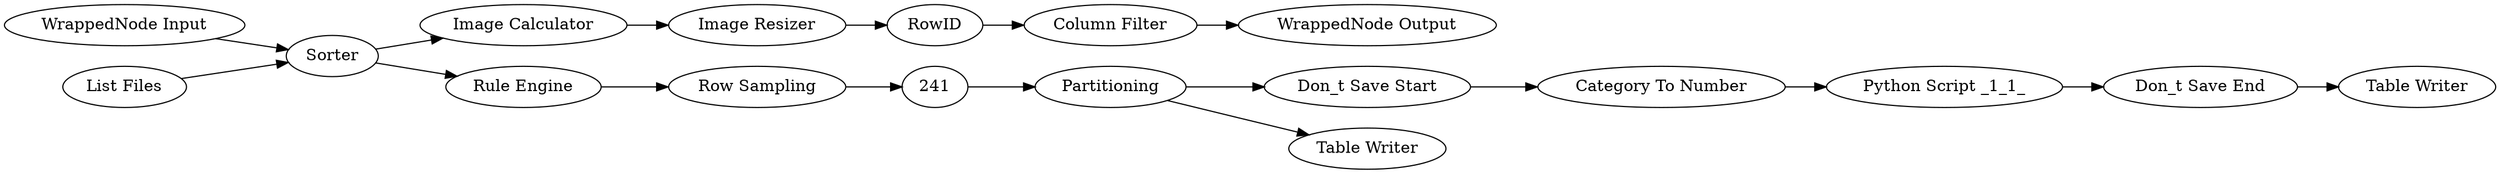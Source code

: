 digraph {
	223 [label=Partitioning]
	227 [label="WrappedNode Input"]
	228 [label="WrappedNode Output"]
	252 [label="Image Reader _Table_"]
	255 [label=RowID]
	259 [label="Image Resizer"]
	265 [label="Image Calculator"]
	266 [label="Column Filter"]
	243 [label="List Files"]
	246 [label="Rule Engine"]
	247 [label="Row Sampling"]
	251 [label="Table Writer"]
	252 [label=Sorter]
	261 [label="Python Script _1_1_"]
	279 [label="Category To Number"]
	281 [label="Don_t Save Start"]
	282 [label="Don_t Save End"]
	284 [label="Table Writer"]
	227 -> 252
	252 -> 265
	255 -> 266
	259 -> 255
	265 -> 259
	266 -> 228
	261 -> 282
	279 -> 261
	281 -> 279
	223 -> 284
	223 -> 281
	241 -> 223
	243 -> 252
	246 -> 247
	247 -> 241
	252 -> 246
	282 -> 251
	rankdir=LR
}
